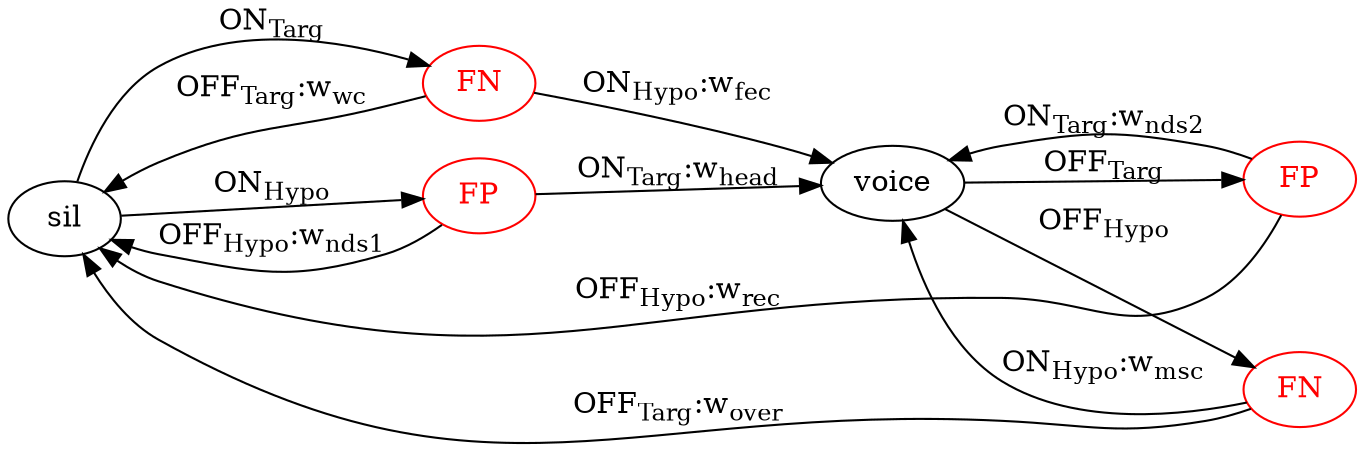 digraph VAD {
    rankdir=LR;

    SIL[label="sil"]
    VOICE[label="voice"]
    Clipped[color="red",fontcolor="red",label="FN"];
    Overhead[color="red",fontcolor="red",label="FP"];
    CUT[color="red",fontcolor="red", label="FN"];
    BRIDGE[color="red",fontcolor="red",label="FP"];

/*    SIL -> VOICE[label=<ON<sub>Targ,Hypo</sub>>] */
/*    VOICE -> SIL[label=<OFF<sub>Targ,Hypo</sub>>] */

    SIL -> Clipped  [label=<ON<sub>Targ</sub>>];
    Clipped -> VOICE[label=<ON<sub>Hypo</sub>:w<sub>fec</sub>>];
    Clipped -> SIL[label=<OFF<sub>Targ</sub>:w<sub>wc</sub>>];

    SIL -> Overhead[label=<ON<sub>Hypo</sub>>];
    Overhead -> SIL[label=<OFF<sub>Hypo</sub>:w<sub>nds1</sub>>];       
    Overhead -> VOICE[label=<ON<sub>Targ</sub>:w<sub>head</sub>>];       

    VOICE -> CUT[label=<OFF<sub>Hypo</sub>>];
    CUT -> VOICE[label=<ON<sub>Hypo</sub>:w<sub>msc</sub>>];
    CUT -> SIL[label=<OFF<sub>Targ</sub>:w<sub>over</sub>>];

    VOICE -> BRIDGE[label=<OFF<sub>Targ</sub>>];
    BRIDGE-> VOICE [label=<ON<sub>Targ</sub>:w<sub>nds2</sub>>];
    BRIDGE-> SIL [label=<OFF<sub>Hypo</sub>:w<sub>rec</sub>>];

}  

